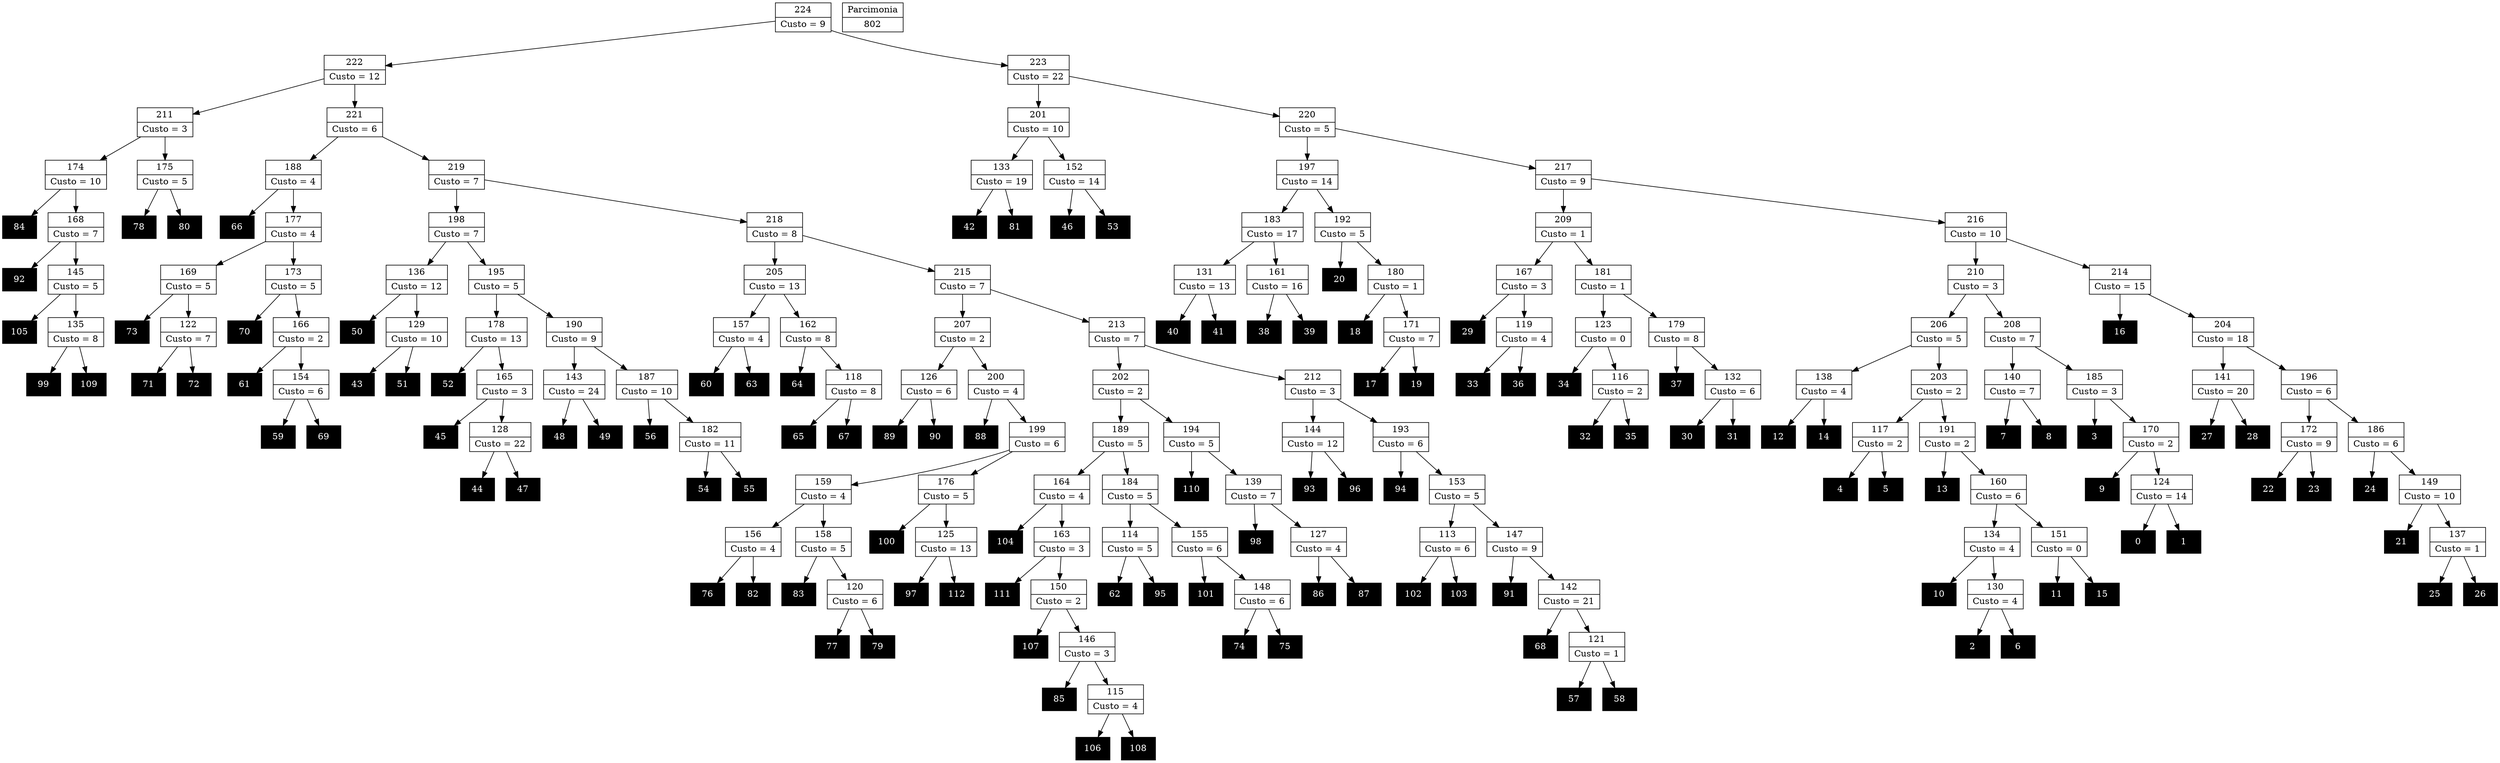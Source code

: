 Digraph G {
0 [shape="record", label="{0}",style=filled, color=black, fontcolor=white,fontsize=14, height=0.5]
1 [shape="record", label="{1}",style=filled, color=black, fontcolor=white,fontsize=14, height=0.5]
2 [shape="record", label="{2}",style=filled, color=black, fontcolor=white,fontsize=14, height=0.5]
3 [shape="record", label="{3}",style=filled, color=black, fontcolor=white,fontsize=14, height=0.5]
4 [shape="record", label="{4}",style=filled, color=black, fontcolor=white,fontsize=14, height=0.5]
5 [shape="record", label="{5}",style=filled, color=black, fontcolor=white,fontsize=14, height=0.5]
6 [shape="record", label="{6}",style=filled, color=black, fontcolor=white,fontsize=14, height=0.5]
7 [shape="record", label="{7}",style=filled, color=black, fontcolor=white,fontsize=14, height=0.5]
8 [shape="record", label="{8}",style=filled, color=black, fontcolor=white,fontsize=14, height=0.5]
9 [shape="record", label="{9}",style=filled, color=black, fontcolor=white,fontsize=14, height=0.5]
10 [shape="record", label="{10}",style=filled, color=black, fontcolor=white,fontsize=14, height=0.5]
11 [shape="record", label="{11}",style=filled, color=black, fontcolor=white,fontsize=14, height=0.5]
12 [shape="record", label="{12}",style=filled, color=black, fontcolor=white,fontsize=14, height=0.5]
13 [shape="record", label="{13}",style=filled, color=black, fontcolor=white,fontsize=14, height=0.5]
14 [shape="record", label="{14}",style=filled, color=black, fontcolor=white,fontsize=14, height=0.5]
15 [shape="record", label="{15}",style=filled, color=black, fontcolor=white,fontsize=14, height=0.5]
16 [shape="record", label="{16}",style=filled, color=black, fontcolor=white,fontsize=14, height=0.5]
17 [shape="record", label="{17}",style=filled, color=black, fontcolor=white,fontsize=14, height=0.5]
18 [shape="record", label="{18}",style=filled, color=black, fontcolor=white,fontsize=14, height=0.5]
19 [shape="record", label="{19}",style=filled, color=black, fontcolor=white,fontsize=14, height=0.5]
20 [shape="record", label="{20}",style=filled, color=black, fontcolor=white,fontsize=14, height=0.5]
21 [shape="record", label="{21}",style=filled, color=black, fontcolor=white,fontsize=14, height=0.5]
22 [shape="record", label="{22}",style=filled, color=black, fontcolor=white,fontsize=14, height=0.5]
23 [shape="record", label="{23}",style=filled, color=black, fontcolor=white,fontsize=14, height=0.5]
24 [shape="record", label="{24}",style=filled, color=black, fontcolor=white,fontsize=14, height=0.5]
25 [shape="record", label="{25}",style=filled, color=black, fontcolor=white,fontsize=14, height=0.5]
26 [shape="record", label="{26}",style=filled, color=black, fontcolor=white,fontsize=14, height=0.5]
27 [shape="record", label="{27}",style=filled, color=black, fontcolor=white,fontsize=14, height=0.5]
28 [shape="record", label="{28}",style=filled, color=black, fontcolor=white,fontsize=14, height=0.5]
29 [shape="record", label="{29}",style=filled, color=black, fontcolor=white,fontsize=14, height=0.5]
30 [shape="record", label="{30}",style=filled, color=black, fontcolor=white,fontsize=14, height=0.5]
31 [shape="record", label="{31}",style=filled, color=black, fontcolor=white,fontsize=14, height=0.5]
32 [shape="record", label="{32}",style=filled, color=black, fontcolor=white,fontsize=14, height=0.5]
33 [shape="record", label="{33}",style=filled, color=black, fontcolor=white,fontsize=14, height=0.5]
34 [shape="record", label="{34}",style=filled, color=black, fontcolor=white,fontsize=14, height=0.5]
35 [shape="record", label="{35}",style=filled, color=black, fontcolor=white,fontsize=14, height=0.5]
36 [shape="record", label="{36}",style=filled, color=black, fontcolor=white,fontsize=14, height=0.5]
37 [shape="record", label="{37}",style=filled, color=black, fontcolor=white,fontsize=14, height=0.5]
38 [shape="record", label="{38}",style=filled, color=black, fontcolor=white,fontsize=14, height=0.5]
39 [shape="record", label="{39}",style=filled, color=black, fontcolor=white,fontsize=14, height=0.5]
40 [shape="record", label="{40}",style=filled, color=black, fontcolor=white,fontsize=14, height=0.5]
41 [shape="record", label="{41}",style=filled, color=black, fontcolor=white,fontsize=14, height=0.5]
42 [shape="record", label="{42}",style=filled, color=black, fontcolor=white,fontsize=14, height=0.5]
43 [shape="record", label="{43}",style=filled, color=black, fontcolor=white,fontsize=14, height=0.5]
44 [shape="record", label="{44}",style=filled, color=black, fontcolor=white,fontsize=14, height=0.5]
45 [shape="record", label="{45}",style=filled, color=black, fontcolor=white,fontsize=14, height=0.5]
46 [shape="record", label="{46}",style=filled, color=black, fontcolor=white,fontsize=14, height=0.5]
47 [shape="record", label="{47}",style=filled, color=black, fontcolor=white,fontsize=14, height=0.5]
48 [shape="record", label="{48}",style=filled, color=black, fontcolor=white,fontsize=14, height=0.5]
49 [shape="record", label="{49}",style=filled, color=black, fontcolor=white,fontsize=14, height=0.5]
50 [shape="record", label="{50}",style=filled, color=black, fontcolor=white,fontsize=14, height=0.5]
51 [shape="record", label="{51}",style=filled, color=black, fontcolor=white,fontsize=14, height=0.5]
52 [shape="record", label="{52}",style=filled, color=black, fontcolor=white,fontsize=14, height=0.5]
53 [shape="record", label="{53}",style=filled, color=black, fontcolor=white,fontsize=14, height=0.5]
54 [shape="record", label="{54}",style=filled, color=black, fontcolor=white,fontsize=14, height=0.5]
55 [shape="record", label="{55}",style=filled, color=black, fontcolor=white,fontsize=14, height=0.5]
56 [shape="record", label="{56}",style=filled, color=black, fontcolor=white,fontsize=14, height=0.5]
57 [shape="record", label="{57}",style=filled, color=black, fontcolor=white,fontsize=14, height=0.5]
58 [shape="record", label="{58}",style=filled, color=black, fontcolor=white,fontsize=14, height=0.5]
59 [shape="record", label="{59}",style=filled, color=black, fontcolor=white,fontsize=14, height=0.5]
60 [shape="record", label="{60}",style=filled, color=black, fontcolor=white,fontsize=14, height=0.5]
61 [shape="record", label="{61}",style=filled, color=black, fontcolor=white,fontsize=14, height=0.5]
62 [shape="record", label="{62}",style=filled, color=black, fontcolor=white,fontsize=14, height=0.5]
63 [shape="record", label="{63}",style=filled, color=black, fontcolor=white,fontsize=14, height=0.5]
64 [shape="record", label="{64}",style=filled, color=black, fontcolor=white,fontsize=14, height=0.5]
65 [shape="record", label="{65}",style=filled, color=black, fontcolor=white,fontsize=14, height=0.5]
66 [shape="record", label="{66}",style=filled, color=black, fontcolor=white,fontsize=14, height=0.5]
67 [shape="record", label="{67}",style=filled, color=black, fontcolor=white,fontsize=14, height=0.5]
68 [shape="record", label="{68}",style=filled, color=black, fontcolor=white,fontsize=14, height=0.5]
69 [shape="record", label="{69}",style=filled, color=black, fontcolor=white,fontsize=14, height=0.5]
70 [shape="record", label="{70}",style=filled, color=black, fontcolor=white,fontsize=14, height=0.5]
71 [shape="record", label="{71}",style=filled, color=black, fontcolor=white,fontsize=14, height=0.5]
72 [shape="record", label="{72}",style=filled, color=black, fontcolor=white,fontsize=14, height=0.5]
73 [shape="record", label="{73}",style=filled, color=black, fontcolor=white,fontsize=14, height=0.5]
74 [shape="record", label="{74}",style=filled, color=black, fontcolor=white,fontsize=14, height=0.5]
75 [shape="record", label="{75}",style=filled, color=black, fontcolor=white,fontsize=14, height=0.5]
76 [shape="record", label="{76}",style=filled, color=black, fontcolor=white,fontsize=14, height=0.5]
77 [shape="record", label="{77}",style=filled, color=black, fontcolor=white,fontsize=14, height=0.5]
78 [shape="record", label="{78}",style=filled, color=black, fontcolor=white,fontsize=14, height=0.5]
79 [shape="record", label="{79}",style=filled, color=black, fontcolor=white,fontsize=14, height=0.5]
80 [shape="record", label="{80}",style=filled, color=black, fontcolor=white,fontsize=14, height=0.5]
81 [shape="record", label="{81}",style=filled, color=black, fontcolor=white,fontsize=14, height=0.5]
82 [shape="record", label="{82}",style=filled, color=black, fontcolor=white,fontsize=14, height=0.5]
83 [shape="record", label="{83}",style=filled, color=black, fontcolor=white,fontsize=14, height=0.5]
84 [shape="record", label="{84}",style=filled, color=black, fontcolor=white,fontsize=14, height=0.5]
85 [shape="record", label="{85}",style=filled, color=black, fontcolor=white,fontsize=14, height=0.5]
86 [shape="record", label="{86}",style=filled, color=black, fontcolor=white,fontsize=14, height=0.5]
87 [shape="record", label="{87}",style=filled, color=black, fontcolor=white,fontsize=14, height=0.5]
88 [shape="record", label="{88}",style=filled, color=black, fontcolor=white,fontsize=14, height=0.5]
89 [shape="record", label="{89}",style=filled, color=black, fontcolor=white,fontsize=14, height=0.5]
90 [shape="record", label="{90}",style=filled, color=black, fontcolor=white,fontsize=14, height=0.5]
91 [shape="record", label="{91}",style=filled, color=black, fontcolor=white,fontsize=14, height=0.5]
92 [shape="record", label="{92}",style=filled, color=black, fontcolor=white,fontsize=14, height=0.5]
93 [shape="record", label="{93}",style=filled, color=black, fontcolor=white,fontsize=14, height=0.5]
94 [shape="record", label="{94}",style=filled, color=black, fontcolor=white,fontsize=14, height=0.5]
95 [shape="record", label="{95}",style=filled, color=black, fontcolor=white,fontsize=14, height=0.5]
96 [shape="record", label="{96}",style=filled, color=black, fontcolor=white,fontsize=14, height=0.5]
97 [shape="record", label="{97}",style=filled, color=black, fontcolor=white,fontsize=14, height=0.5]
98 [shape="record", label="{98}",style=filled, color=black, fontcolor=white,fontsize=14, height=0.5]
99 [shape="record", label="{99}",style=filled, color=black, fontcolor=white,fontsize=14, height=0.5]
100 [shape="record", label="{100}",style=filled, color=black, fontcolor=white,fontsize=14, height=0.5]
101 [shape="record", label="{101}",style=filled, color=black, fontcolor=white,fontsize=14, height=0.5]
102 [shape="record", label="{102}",style=filled, color=black, fontcolor=white,fontsize=14, height=0.5]
103 [shape="record", label="{103}",style=filled, color=black, fontcolor=white,fontsize=14, height=0.5]
104 [shape="record", label="{104}",style=filled, color=black, fontcolor=white,fontsize=14, height=0.5]
105 [shape="record", label="{105}",style=filled, color=black, fontcolor=white,fontsize=14, height=0.5]
106 [shape="record", label="{106}",style=filled, color=black, fontcolor=white,fontsize=14, height=0.5]
107 [shape="record", label="{107}",style=filled, color=black, fontcolor=white,fontsize=14, height=0.5]
108 [shape="record", label="{108}",style=filled, color=black, fontcolor=white,fontsize=14, height=0.5]
109 [shape="record", label="{109}",style=filled, color=black, fontcolor=white,fontsize=14, height=0.5]
110 [shape="record", label="{110}",style=filled, color=black, fontcolor=white,fontsize=14, height=0.5]
111 [shape="record", label="{111}",style=filled, color=black, fontcolor=white,fontsize=14, height=0.5]
112 [shape="record", label="{112}",style=filled, color=black, fontcolor=white,fontsize=14, height=0.5]
113 [shape="record", label="{113|Custo = 6}"]
114 [shape="record", label="{114|Custo = 5}"]
115 [shape="record", label="{115|Custo = 4}"]
116 [shape="record", label="{116|Custo = 2}"]
117 [shape="record", label="{117|Custo = 2}"]
118 [shape="record", label="{118|Custo = 8}"]
119 [shape="record", label="{119|Custo = 4}"]
120 [shape="record", label="{120|Custo = 6}"]
121 [shape="record", label="{121|Custo = 1}"]
122 [shape="record", label="{122|Custo = 7}"]
123 [shape="record", label="{123|Custo = 0}"]
124 [shape="record", label="{124|Custo = 14}"]
125 [shape="record", label="{125|Custo = 13}"]
126 [shape="record", label="{126|Custo = 6}"]
127 [shape="record", label="{127|Custo = 4}"]
128 [shape="record", label="{128|Custo = 22}"]
129 [shape="record", label="{129|Custo = 10}"]
130 [shape="record", label="{130|Custo = 4}"]
131 [shape="record", label="{131|Custo = 13}"]
132 [shape="record", label="{132|Custo = 6}"]
133 [shape="record", label="{133|Custo = 19}"]
134 [shape="record", label="{134|Custo = 4}"]
135 [shape="record", label="{135|Custo = 8}"]
136 [shape="record", label="{136|Custo = 12}"]
137 [shape="record", label="{137|Custo = 1}"]
138 [shape="record", label="{138|Custo = 4}"]
139 [shape="record", label="{139|Custo = 7}"]
140 [shape="record", label="{140|Custo = 7}"]
141 [shape="record", label="{141|Custo = 20}"]
142 [shape="record", label="{142|Custo = 21}"]
143 [shape="record", label="{143|Custo = 24}"]
144 [shape="record", label="{144|Custo = 12}"]
145 [shape="record", label="{145|Custo = 5}"]
146 [shape="record", label="{146|Custo = 3}"]
147 [shape="record", label="{147|Custo = 9}"]
148 [shape="record", label="{148|Custo = 6}"]
149 [shape="record", label="{149|Custo = 10}"]
150 [shape="record", label="{150|Custo = 2}"]
151 [shape="record", label="{151|Custo = 0}"]
152 [shape="record", label="{152|Custo = 14}"]
153 [shape="record", label="{153|Custo = 5}"]
154 [shape="record", label="{154|Custo = 6}"]
155 [shape="record", label="{155|Custo = 6}"]
156 [shape="record", label="{156|Custo = 4}"]
157 [shape="record", label="{157|Custo = 4}"]
158 [shape="record", label="{158|Custo = 5}"]
159 [shape="record", label="{159|Custo = 4}"]
160 [shape="record", label="{160|Custo = 6}"]
161 [shape="record", label="{161|Custo = 16}"]
162 [shape="record", label="{162|Custo = 8}"]
163 [shape="record", label="{163|Custo = 3}"]
164 [shape="record", label="{164|Custo = 4}"]
165 [shape="record", label="{165|Custo = 3}"]
166 [shape="record", label="{166|Custo = 2}"]
167 [shape="record", label="{167|Custo = 3}"]
168 [shape="record", label="{168|Custo = 7}"]
169 [shape="record", label="{169|Custo = 5}"]
170 [shape="record", label="{170|Custo = 2}"]
171 [shape="record", label="{171|Custo = 7}"]
172 [shape="record", label="{172|Custo = 9}"]
173 [shape="record", label="{173|Custo = 5}"]
174 [shape="record", label="{174|Custo = 10}"]
175 [shape="record", label="{175|Custo = 5}"]
176 [shape="record", label="{176|Custo = 5}"]
177 [shape="record", label="{177|Custo = 4}"]
178 [shape="record", label="{178|Custo = 13}"]
179 [shape="record", label="{179|Custo = 8}"]
180 [shape="record", label="{180|Custo = 1}"]
181 [shape="record", label="{181|Custo = 1}"]
182 [shape="record", label="{182|Custo = 11}"]
183 [shape="record", label="{183|Custo = 17}"]
184 [shape="record", label="{184|Custo = 5}"]
185 [shape="record", label="{185|Custo = 3}"]
186 [shape="record", label="{186|Custo = 6}"]
187 [shape="record", label="{187|Custo = 10}"]
188 [shape="record", label="{188|Custo = 4}"]
189 [shape="record", label="{189|Custo = 5}"]
190 [shape="record", label="{190|Custo = 9}"]
191 [shape="record", label="{191|Custo = 2}"]
192 [shape="record", label="{192|Custo = 5}"]
193 [shape="record", label="{193|Custo = 6}"]
194 [shape="record", label="{194|Custo = 5}"]
195 [shape="record", label="{195|Custo = 5}"]
196 [shape="record", label="{196|Custo = 6}"]
197 [shape="record", label="{197|Custo = 14}"]
198 [shape="record", label="{198|Custo = 7}"]
199 [shape="record", label="{199|Custo = 6}"]
200 [shape="record", label="{200|Custo = 4}"]
201 [shape="record", label="{201|Custo = 10}"]
202 [shape="record", label="{202|Custo = 2}"]
203 [shape="record", label="{203|Custo = 2}"]
204 [shape="record", label="{204|Custo = 18}"]
205 [shape="record", label="{205|Custo = 13}"]
206 [shape="record", label="{206|Custo = 5}"]
207 [shape="record", label="{207|Custo = 2}"]
208 [shape="record", label="{208|Custo = 7}"]
209 [shape="record", label="{209|Custo = 1}"]
210 [shape="record", label="{210|Custo = 3}"]
211 [shape="record", label="{211|Custo = 3}"]
212 [shape="record", label="{212|Custo = 3}"]
213 [shape="record", label="{213|Custo = 7}"]
214 [shape="record", label="{214|Custo = 15}"]
215 [shape="record", label="{215|Custo = 7}"]
216 [shape="record", label="{216|Custo = 10}"]
217 [shape="record", label="{217|Custo = 9}"]
218 [shape="record", label="{218|Custo = 8}"]
219 [shape="record", label="{219|Custo = 7}"]
220 [shape="record", label="{220|Custo = 5}"]
221 [shape="record", label="{221|Custo = 6}"]
222 [shape="record", label="{222|Custo = 12}"]
223 [shape="record", label="{223|Custo = 22}"]
224 [shape="record", label="{224|Custo = 9}"]

113->103
113->102
114->95
114->62
115->108
115->106
116->35
116->32
117->5
117->4
118->67
118->65
119->36
119->33
120->79
120->77
121->58
121->57
122->72
122->71
123->116
123->34
124->1
124->0
125->112
125->97
126->90
126->89
127->87
127->86
128->47
128->44
129->51
129->43
130->6
130->2
131->41
131->40
132->31
132->30
133->81
133->42
134->130
134->10
135->109
135->99
136->129
136->50
137->26
137->25
138->14
138->12
139->127
139->98
140->8
140->7
141->28
141->27
142->121
142->68
143->49
143->48
144->96
144->93
145->135
145->105
146->115
146->85
147->142
147->91
148->75
148->74
149->137
149->21
150->146
150->107
151->15
151->11
152->53
152->46
153->147
153->113
154->69
154->59
155->148
155->101
156->82
156->76
157->63
157->60
158->120
158->83
159->158
159->156
160->151
160->134
161->39
161->38
162->118
162->64
163->150
163->111
164->163
164->104
165->128
165->45
166->154
166->61
167->119
167->29
168->145
168->92
169->122
169->73
170->124
170->9
171->19
171->17
172->23
172->22
173->166
173->70
174->168
174->84
175->80
175->78
176->125
176->100
177->173
177->169
178->165
178->52
179->132
179->37
180->171
180->18
181->179
181->123
182->55
182->54
183->161
183->131
184->155
184->114
185->170
185->3
186->149
186->24
187->182
187->56
188->177
188->66
189->184
189->164
190->187
190->143
191->160
191->13
192->180
192->20
193->153
193->94
194->139
194->110
195->190
195->178
196->186
196->172
197->192
197->183
198->195
198->136
199->176
199->159
200->199
200->88
201->152
201->133
202->194
202->189
203->191
203->117
204->196
204->141
205->162
205->157
206->203
206->138
207->200
207->126
208->185
208->140
209->181
209->167
210->208
210->206
211->175
211->174
212->193
212->144
213->212
213->202
214->204
214->16
215->213
215->207
216->214
216->210
217->216
217->209
218->215
218->205
219->218
219->198
220->217
220->197
221->219
221->188
222->221
222->211
223->220
223->201
224->223
224->222

802 [shape="record", label="{Parcimonia|802}"]
}